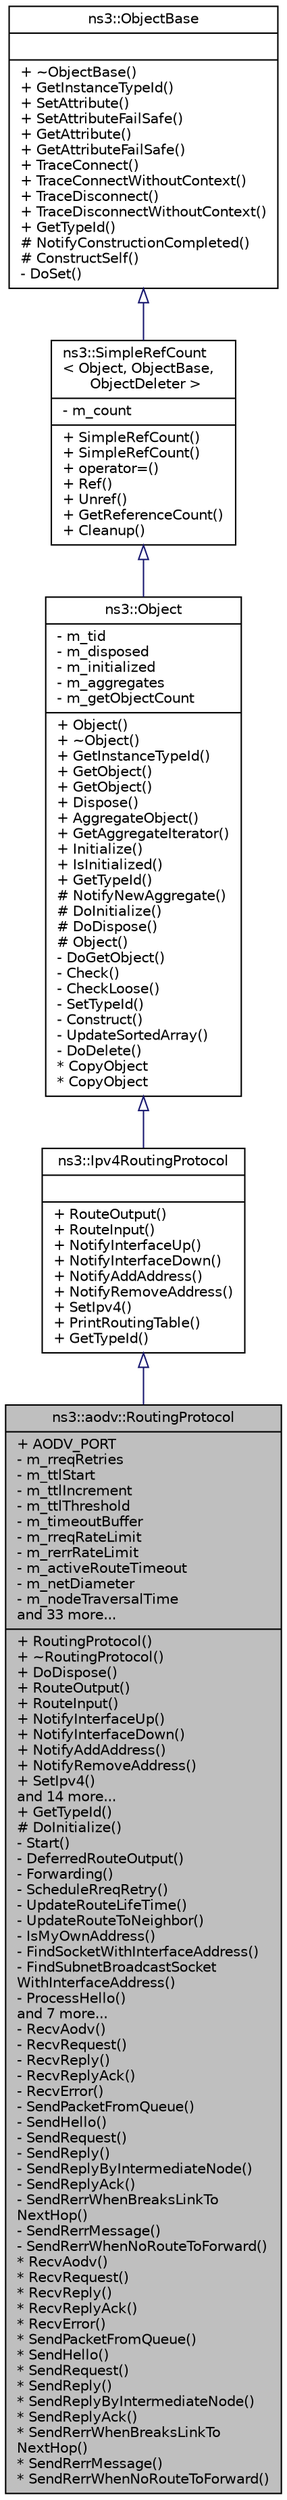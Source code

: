 digraph "ns3::aodv::RoutingProtocol"
{
  edge [fontname="Helvetica",fontsize="10",labelfontname="Helvetica",labelfontsize="10"];
  node [fontname="Helvetica",fontsize="10",shape=record];
  Node1 [label="{ns3::aodv::RoutingProtocol\n|+ AODV_PORT\l- m_rreqRetries\l- m_ttlStart\l- m_ttlIncrement\l- m_ttlThreshold\l- m_timeoutBuffer\l- m_rreqRateLimit\l- m_rerrRateLimit\l- m_activeRouteTimeout\l- m_netDiameter\l- m_nodeTraversalTime\land 33 more...\l|+ RoutingProtocol()\l+ ~RoutingProtocol()\l+ DoDispose()\l+ RouteOutput()\l+ RouteInput()\l+ NotifyInterfaceUp()\l+ NotifyInterfaceDown()\l+ NotifyAddAddress()\l+ NotifyRemoveAddress()\l+ SetIpv4()\land 14 more...\l+ GetTypeId()\l# DoInitialize()\l- Start()\l- DeferredRouteOutput()\l- Forwarding()\l- ScheduleRreqRetry()\l- UpdateRouteLifeTime()\l- UpdateRouteToNeighbor()\l- IsMyOwnAddress()\l- FindSocketWithInterfaceAddress()\l- FindSubnetBroadcastSocket\lWithInterfaceAddress()\l- ProcessHello()\land 7 more...\l- RecvAodv()\l- RecvRequest()\l- RecvReply()\l- RecvReplyAck()\l- RecvError()\l- SendPacketFromQueue()\l- SendHello()\l- SendRequest()\l- SendReply()\l- SendReplyByIntermediateNode()\l- SendReplyAck()\l- SendRerrWhenBreaksLinkTo\lNextHop()\l- SendRerrMessage()\l- SendRerrWhenNoRouteToForward()\l* RecvAodv()\l* RecvRequest()\l* RecvReply()\l* RecvReplyAck()\l* RecvError()\l* SendPacketFromQueue()\l* SendHello()\l* SendRequest()\l* SendReply()\l* SendReplyByIntermediateNode()\l* SendReplyAck()\l* SendRerrWhenBreaksLinkTo\lNextHop()\l* SendRerrMessage()\l* SendRerrWhenNoRouteToForward()\l}",height=0.2,width=0.4,color="black", fillcolor="grey75", style="filled", fontcolor="black"];
  Node2 -> Node1 [dir="back",color="midnightblue",fontsize="10",style="solid",arrowtail="onormal"];
  Node2 [label="{ns3::Ipv4RoutingProtocol\n||+ RouteOutput()\l+ RouteInput()\l+ NotifyInterfaceUp()\l+ NotifyInterfaceDown()\l+ NotifyAddAddress()\l+ NotifyRemoveAddress()\l+ SetIpv4()\l+ PrintRoutingTable()\l+ GetTypeId()\l}",height=0.2,width=0.4,color="black", fillcolor="white", style="filled",URL="$d9/d74/classns3_1_1Ipv4RoutingProtocol.html",tooltip="Abstract base class for IPv4 routing protocols. "];
  Node3 -> Node2 [dir="back",color="midnightblue",fontsize="10",style="solid",arrowtail="onormal"];
  Node3 [label="{ns3::Object\n|- m_tid\l- m_disposed\l- m_initialized\l- m_aggregates\l- m_getObjectCount\l|+ Object()\l+ ~Object()\l+ GetInstanceTypeId()\l+ GetObject()\l+ GetObject()\l+ Dispose()\l+ AggregateObject()\l+ GetAggregateIterator()\l+ Initialize()\l+ IsInitialized()\l+ GetTypeId()\l# NotifyNewAggregate()\l# DoInitialize()\l# DoDispose()\l# Object()\l- DoGetObject()\l- Check()\l- CheckLoose()\l- SetTypeId()\l- Construct()\l- UpdateSortedArray()\l- DoDelete()\l* CopyObject\l* CopyObject\l}",height=0.2,width=0.4,color="black", fillcolor="white", style="filled",URL="$d9/d77/classns3_1_1Object.html",tooltip="A base class which provides memory management and object aggregation. "];
  Node4 -> Node3 [dir="back",color="midnightblue",fontsize="10",style="solid",arrowtail="onormal"];
  Node4 [label="{ns3::SimpleRefCount\l\< Object, ObjectBase,\l ObjectDeleter \>\n|- m_count\l|+ SimpleRefCount()\l+ SimpleRefCount()\l+ operator=()\l+ Ref()\l+ Unref()\l+ GetReferenceCount()\l+ Cleanup()\l}",height=0.2,width=0.4,color="black", fillcolor="white", style="filled",URL="$da/da1/classns3_1_1SimpleRefCount.html"];
  Node5 -> Node4 [dir="back",color="midnightblue",fontsize="10",style="solid",arrowtail="onormal"];
  Node5 [label="{ns3::ObjectBase\n||+ ~ObjectBase()\l+ GetInstanceTypeId()\l+ SetAttribute()\l+ SetAttributeFailSafe()\l+ GetAttribute()\l+ GetAttributeFailSafe()\l+ TraceConnect()\l+ TraceConnectWithoutContext()\l+ TraceDisconnect()\l+ TraceDisconnectWithoutContext()\l+ GetTypeId()\l# NotifyConstructionCompleted()\l# ConstructSelf()\l- DoSet()\l}",height=0.2,width=0.4,color="black", fillcolor="white", style="filled",URL="$d2/dac/classns3_1_1ObjectBase.html",tooltip="Anchor the ns-3 type and attribute system. "];
}
